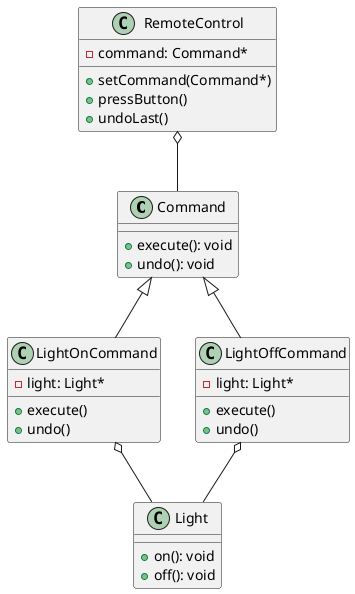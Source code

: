 @startuml
class Command {
    + execute(): void
    + undo(): void
}

class Light {
    + on(): void
    + off(): void
}

class LightOnCommand {
    - light: Light*
    + execute()
    + undo()
}

class LightOffCommand {
    - light: Light*
    + execute()
    + undo()
}

class RemoteControl {
    - command: Command*
    + setCommand(Command*)
    + pressButton()
    + undoLast()
}

Command <|-- LightOnCommand
Command <|-- LightOffCommand
LightOnCommand o-- Light
LightOffCommand o-- Light
RemoteControl o-- Command
@enduml